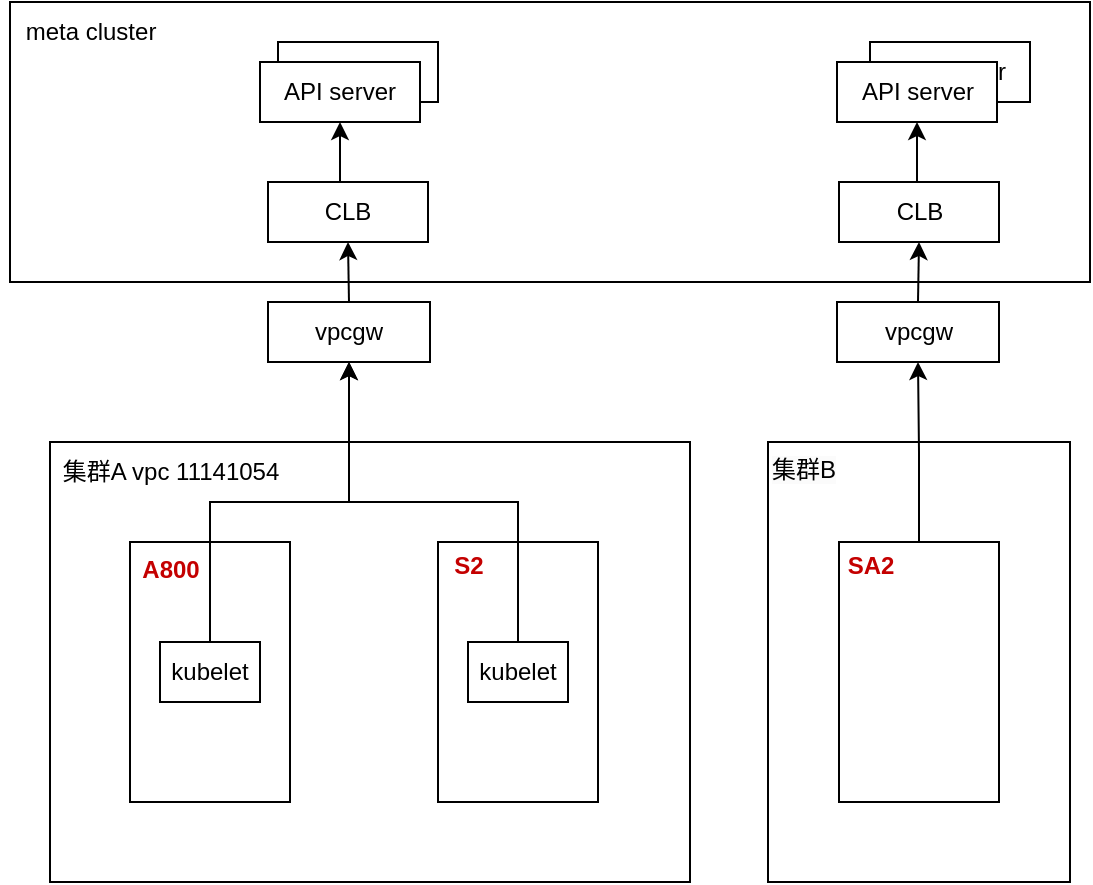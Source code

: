 <mxfile version="22.1.17" type="github">
  <diagram name="第 1 页" id="BpeAgrRJcwrLQ3Dh9yAr">
    <mxGraphModel dx="1242" dy="730" grid="1" gridSize="10" guides="1" tooltips="1" connect="1" arrows="1" fold="1" page="1" pageScale="1" pageWidth="827" pageHeight="1169" math="0" shadow="0">
      <root>
        <mxCell id="0" />
        <mxCell id="1" parent="0" />
        <mxCell id="5g4oAYGSC-LseDconeFT-17" value="" style="whiteSpace=wrap;html=1;" vertex="1" parent="1">
          <mxGeometry x="200" y="180" width="540" height="140" as="geometry" />
        </mxCell>
        <mxCell id="5g4oAYGSC-LseDconeFT-25" value="API server" style="whiteSpace=wrap;html=1;" vertex="1" parent="1">
          <mxGeometry x="334" y="200" width="80" height="30" as="geometry" />
        </mxCell>
        <mxCell id="5g4oAYGSC-LseDconeFT-1" value="" style="rounded=0;whiteSpace=wrap;html=1;" vertex="1" parent="1">
          <mxGeometry x="220" y="400" width="320" height="220" as="geometry" />
        </mxCell>
        <mxCell id="5g4oAYGSC-LseDconeFT-2" value="集群A vpc&amp;nbsp;11141054" style="text;html=1;align=center;verticalAlign=middle;resizable=0;points=[];autosize=1;strokeColor=none;fillColor=none;" vertex="1" parent="1">
          <mxGeometry x="215" y="400" width="130" height="30" as="geometry" />
        </mxCell>
        <mxCell id="5g4oAYGSC-LseDconeFT-3" value="" style="rounded=0;whiteSpace=wrap;html=1;" vertex="1" parent="1">
          <mxGeometry x="260" y="450" width="80" height="130" as="geometry" />
        </mxCell>
        <mxCell id="5g4oAYGSC-LseDconeFT-4" value="A800" style="text;html=1;align=center;verticalAlign=middle;resizable=0;points=[];autosize=1;strokeColor=none;fillColor=none;fontStyle=1;fontColor=#C40000;" vertex="1" parent="1">
          <mxGeometry x="255" y="449" width="50" height="30" as="geometry" />
        </mxCell>
        <mxCell id="5g4oAYGSC-LseDconeFT-8" value="" style="rounded=0;whiteSpace=wrap;html=1;" vertex="1" parent="1">
          <mxGeometry x="414" y="450" width="80" height="130" as="geometry" />
        </mxCell>
        <mxCell id="5g4oAYGSC-LseDconeFT-9" value="S2" style="text;html=1;align=center;verticalAlign=middle;resizable=0;points=[];autosize=1;strokeColor=none;fillColor=none;fontStyle=1;fontColor=#C40000;" vertex="1" parent="1">
          <mxGeometry x="409" y="447" width="40" height="30" as="geometry" />
        </mxCell>
        <mxCell id="5g4oAYGSC-LseDconeFT-12" style="edgeStyle=orthogonalEdgeStyle;rounded=0;orthogonalLoop=1;jettySize=auto;html=1;exitX=0.5;exitY=0;exitDx=0;exitDy=0;" edge="1" parent="1" source="5g4oAYGSC-LseDconeFT-10" target="5g4oAYGSC-LseDconeFT-16">
          <mxGeometry relative="1" as="geometry">
            <mxPoint x="370" y="360" as="targetPoint" />
          </mxGeometry>
        </mxCell>
        <mxCell id="5g4oAYGSC-LseDconeFT-10" value="kubelet" style="whiteSpace=wrap;html=1;" vertex="1" parent="1">
          <mxGeometry x="275" y="500" width="50" height="30" as="geometry" />
        </mxCell>
        <mxCell id="5g4oAYGSC-LseDconeFT-14" style="edgeStyle=orthogonalEdgeStyle;rounded=0;orthogonalLoop=1;jettySize=auto;html=1;exitX=0.5;exitY=0;exitDx=0;exitDy=0;" edge="1" parent="1" source="5g4oAYGSC-LseDconeFT-11" target="5g4oAYGSC-LseDconeFT-16">
          <mxGeometry relative="1" as="geometry">
            <mxPoint x="370" y="360" as="targetPoint" />
          </mxGeometry>
        </mxCell>
        <mxCell id="5g4oAYGSC-LseDconeFT-11" value="kubelet" style="whiteSpace=wrap;html=1;" vertex="1" parent="1">
          <mxGeometry x="429" y="500" width="50" height="30" as="geometry" />
        </mxCell>
        <mxCell id="5g4oAYGSC-LseDconeFT-22" style="edgeStyle=orthogonalEdgeStyle;rounded=0;orthogonalLoop=1;jettySize=auto;html=1;exitX=0.5;exitY=0;exitDx=0;exitDy=0;entryX=0.5;entryY=1;entryDx=0;entryDy=0;" edge="1" parent="1" source="5g4oAYGSC-LseDconeFT-15" target="5g4oAYGSC-LseDconeFT-20">
          <mxGeometry relative="1" as="geometry" />
        </mxCell>
        <mxCell id="5g4oAYGSC-LseDconeFT-15" value="CLB" style="whiteSpace=wrap;html=1;" vertex="1" parent="1">
          <mxGeometry x="329" y="270" width="80" height="30" as="geometry" />
        </mxCell>
        <mxCell id="5g4oAYGSC-LseDconeFT-21" style="edgeStyle=orthogonalEdgeStyle;rounded=0;orthogonalLoop=1;jettySize=auto;html=1;exitX=0.5;exitY=0;exitDx=0;exitDy=0;entryX=0.5;entryY=1;entryDx=0;entryDy=0;" edge="1" parent="1" source="5g4oAYGSC-LseDconeFT-16" target="5g4oAYGSC-LseDconeFT-15">
          <mxGeometry relative="1" as="geometry" />
        </mxCell>
        <mxCell id="5g4oAYGSC-LseDconeFT-16" value="vpcgw" style="whiteSpace=wrap;html=1;" vertex="1" parent="1">
          <mxGeometry x="329" y="330" width="81" height="30" as="geometry" />
        </mxCell>
        <mxCell id="5g4oAYGSC-LseDconeFT-18" value="meta cluster" style="text;html=1;align=center;verticalAlign=middle;resizable=0;points=[];autosize=1;strokeColor=none;fillColor=none;" vertex="1" parent="1">
          <mxGeometry x="195" y="180" width="90" height="30" as="geometry" />
        </mxCell>
        <mxCell id="5g4oAYGSC-LseDconeFT-20" value="API server" style="whiteSpace=wrap;html=1;" vertex="1" parent="1">
          <mxGeometry x="325" y="210" width="80" height="30" as="geometry" />
        </mxCell>
        <mxCell id="5g4oAYGSC-LseDconeFT-28" value="API server" style="whiteSpace=wrap;html=1;" vertex="1" parent="1">
          <mxGeometry x="630" y="200" width="80" height="30" as="geometry" />
        </mxCell>
        <mxCell id="5g4oAYGSC-LseDconeFT-38" style="edgeStyle=orthogonalEdgeStyle;rounded=0;orthogonalLoop=1;jettySize=auto;html=1;exitX=0.5;exitY=0;exitDx=0;exitDy=0;entryX=0.5;entryY=1;entryDx=0;entryDy=0;" edge="1" parent="1" source="5g4oAYGSC-LseDconeFT-27" target="5g4oAYGSC-LseDconeFT-37">
          <mxGeometry relative="1" as="geometry" />
        </mxCell>
        <mxCell id="5g4oAYGSC-LseDconeFT-27" value="CLB" style="whiteSpace=wrap;html=1;" vertex="1" parent="1">
          <mxGeometry x="614.5" y="270" width="80" height="30" as="geometry" />
        </mxCell>
        <mxCell id="5g4oAYGSC-LseDconeFT-30" value="" style="rounded=0;whiteSpace=wrap;html=1;" vertex="1" parent="1">
          <mxGeometry x="579" y="400" width="151" height="220" as="geometry" />
        </mxCell>
        <mxCell id="5g4oAYGSC-LseDconeFT-31" value="&lt;span style=&quot;color: rgb(0, 0, 0); font-family: Helvetica; font-size: 12px; font-style: normal; font-variant-ligatures: normal; font-variant-caps: normal; font-weight: 400; letter-spacing: normal; orphans: 2; text-align: center; text-indent: 0px; text-transform: none; widows: 2; word-spacing: 0px; -webkit-text-stroke-width: 0px; background-color: rgb(251, 251, 251); text-decoration-thickness: initial; text-decoration-style: initial; text-decoration-color: initial; float: none; display: inline !important;&quot;&gt;集群B&lt;/span&gt;" style="text;whiteSpace=wrap;html=1;" vertex="1" parent="1">
          <mxGeometry x="579" y="400" width="140" height="40" as="geometry" />
        </mxCell>
        <mxCell id="5g4oAYGSC-LseDconeFT-35" style="edgeStyle=orthogonalEdgeStyle;rounded=0;orthogonalLoop=1;jettySize=auto;html=1;exitX=0.5;exitY=0;exitDx=0;exitDy=0;entryX=0.5;entryY=1;entryDx=0;entryDy=0;" edge="1" parent="1" source="5g4oAYGSC-LseDconeFT-32" target="5g4oAYGSC-LseDconeFT-34">
          <mxGeometry relative="1" as="geometry" />
        </mxCell>
        <mxCell id="5g4oAYGSC-LseDconeFT-32" value="" style="rounded=0;whiteSpace=wrap;html=1;" vertex="1" parent="1">
          <mxGeometry x="614.5" y="450" width="80" height="130" as="geometry" />
        </mxCell>
        <mxCell id="5g4oAYGSC-LseDconeFT-33" value="SA2" style="text;html=1;align=center;verticalAlign=middle;resizable=0;points=[];autosize=1;strokeColor=none;fillColor=none;fontStyle=1;fontColor=#C40000;" vertex="1" parent="1">
          <mxGeometry x="605" y="447" width="50" height="30" as="geometry" />
        </mxCell>
        <mxCell id="5g4oAYGSC-LseDconeFT-36" style="edgeStyle=orthogonalEdgeStyle;rounded=0;orthogonalLoop=1;jettySize=auto;html=1;exitX=0.5;exitY=0;exitDx=0;exitDy=0;entryX=0.5;entryY=1;entryDx=0;entryDy=0;" edge="1" parent="1" source="5g4oAYGSC-LseDconeFT-34" target="5g4oAYGSC-LseDconeFT-27">
          <mxGeometry relative="1" as="geometry" />
        </mxCell>
        <mxCell id="5g4oAYGSC-LseDconeFT-34" value="vpcgw" style="whiteSpace=wrap;html=1;" vertex="1" parent="1">
          <mxGeometry x="613.5" y="330" width="81" height="30" as="geometry" />
        </mxCell>
        <mxCell id="5g4oAYGSC-LseDconeFT-37" value="API server" style="whiteSpace=wrap;html=1;" vertex="1" parent="1">
          <mxGeometry x="613.5" y="210" width="80" height="30" as="geometry" />
        </mxCell>
      </root>
    </mxGraphModel>
  </diagram>
</mxfile>
